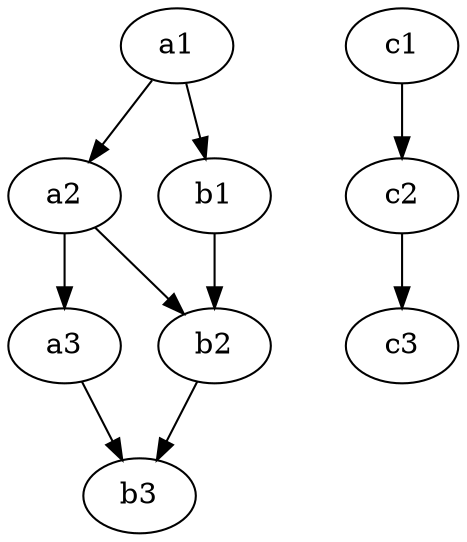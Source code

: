 digraph G {
  a1 -> a2;
  a2 -> a3;
  b1 -> b2;
  b2 -> b3;
  c1 -> c2;
  c2 -> c3;
  a1 -> b1;
  a2 -> b2;
  a3 -> b3;
}
